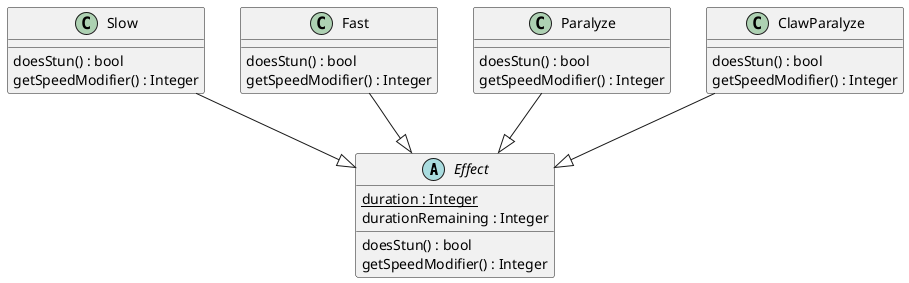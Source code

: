 @startuml effect

abstract class Effect{
    {static} duration : Integer
    durationRemaining : Integer

    doesStun() : bool
    getSpeedModifier() : Integer
}

Slow --|> Effect
class Slow {
    doesStun() : bool
    getSpeedModifier() : Integer
}

Fast --|> Effect
class Fast {
    doesStun() : bool
    getSpeedModifier() : Integer
}

Paralyze --|> Effect
class Paralyze {
    doesStun() : bool
    getSpeedModifier() : Integer
}

ClawParalyze --|> Effect
class ClawParalyze {
    doesStun() : bool
    getSpeedModifier() : Integer
}


@enduml
